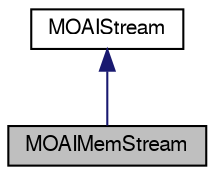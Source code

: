 digraph G
{
  edge [fontname="FreeSans",fontsize="10",labelfontname="FreeSans",labelfontsize="10"];
  node [fontname="FreeSans",fontsize="10",shape=record];
  Node1 [label="MOAIMemStream",height=0.2,width=0.4,color="black", fillcolor="grey75", style="filled" fontcolor="black"];
  Node2 -> Node1 [dir=back,color="midnightblue",fontsize="10",style="solid",fontname="FreeSans"];
  Node2 [label="MOAIStream",height=0.2,width=0.4,color="black", fillcolor="white", style="filled",URL="$class_m_o_a_i_stream.html",tooltip="Interface for reading/writing binary data.   	&lt;table cellpadding=&quot;8&quot;&gt;&lt;tr&gt; &lt;t..."];
}
